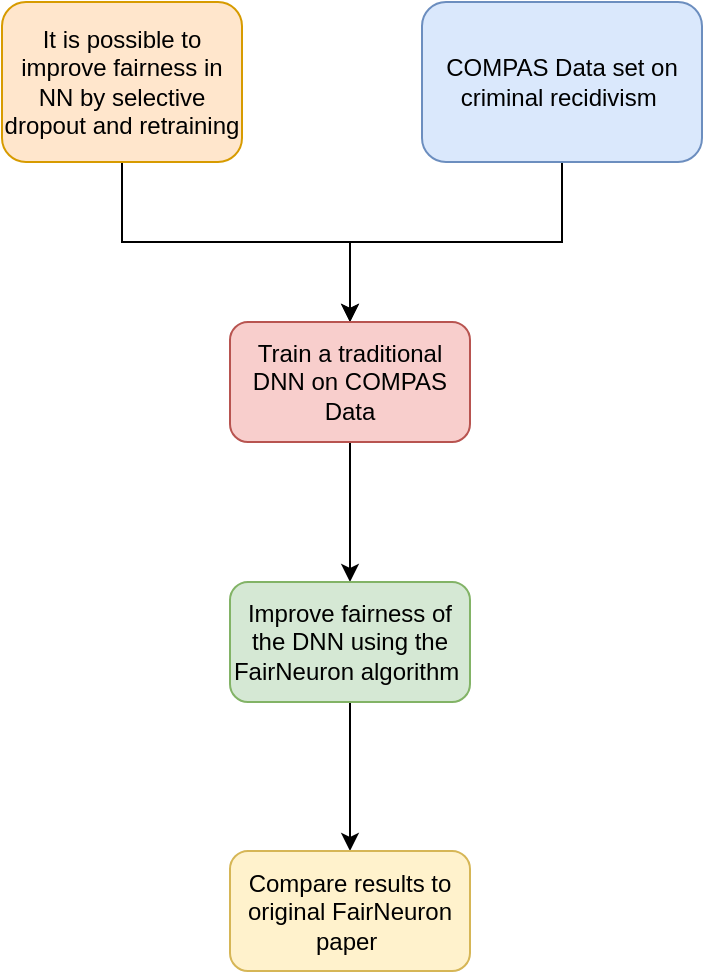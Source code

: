 <mxfile version="21.0.8" type="device"><diagram id="C5RBs43oDa-KdzZeNtuy" name="Page-1"><mxGraphModel dx="1059" dy="584" grid="1" gridSize="10" guides="1" tooltips="1" connect="1" arrows="1" fold="1" page="1" pageScale="1" pageWidth="827" pageHeight="1169" math="0" shadow="0"><root><mxCell id="WIyWlLk6GJQsqaUBKTNV-0"/><mxCell id="WIyWlLk6GJQsqaUBKTNV-1" parent="WIyWlLk6GJQsqaUBKTNV-0"/><mxCell id="jcKhtS8ekzVgrFgZB48z-2" style="edgeStyle=orthogonalEdgeStyle;rounded=0;orthogonalLoop=1;jettySize=auto;html=1;entryX=0.5;entryY=0;entryDx=0;entryDy=0;" edge="1" parent="WIyWlLk6GJQsqaUBKTNV-1" source="WIyWlLk6GJQsqaUBKTNV-3" target="jcKhtS8ekzVgrFgZB48z-1"><mxGeometry relative="1" as="geometry"/></mxCell><mxCell id="WIyWlLk6GJQsqaUBKTNV-3" value="It is possible to improve fairness in NN by selective dropout and retraining" style="rounded=1;whiteSpace=wrap;html=1;fontSize=12;glass=0;strokeWidth=1;shadow=0;fillColor=#ffe6cc;strokeColor=#d79b00;" parent="WIyWlLk6GJQsqaUBKTNV-1" vertex="1"><mxGeometry x="180" y="100" width="120" height="80" as="geometry"/></mxCell><mxCell id="jcKhtS8ekzVgrFgZB48z-3" style="edgeStyle=orthogonalEdgeStyle;rounded=0;orthogonalLoop=1;jettySize=auto;html=1;entryX=0.5;entryY=0;entryDx=0;entryDy=0;" edge="1" parent="WIyWlLk6GJQsqaUBKTNV-1" source="jcKhtS8ekzVgrFgZB48z-0" target="jcKhtS8ekzVgrFgZB48z-1"><mxGeometry relative="1" as="geometry"/></mxCell><mxCell id="jcKhtS8ekzVgrFgZB48z-0" value="COMPAS Data set on criminal recidivism&amp;nbsp;" style="rounded=1;whiteSpace=wrap;html=1;fillColor=#dae8fc;strokeColor=#6c8ebf;" vertex="1" parent="WIyWlLk6GJQsqaUBKTNV-1"><mxGeometry x="390" y="100" width="140" height="80" as="geometry"/></mxCell><mxCell id="jcKhtS8ekzVgrFgZB48z-7" style="edgeStyle=orthogonalEdgeStyle;rounded=0;orthogonalLoop=1;jettySize=auto;html=1;entryX=0.5;entryY=0;entryDx=0;entryDy=0;" edge="1" parent="WIyWlLk6GJQsqaUBKTNV-1" source="jcKhtS8ekzVgrFgZB48z-1" target="jcKhtS8ekzVgrFgZB48z-5"><mxGeometry relative="1" as="geometry"/></mxCell><mxCell id="jcKhtS8ekzVgrFgZB48z-1" value="Train a traditional DNN on COMPAS Data" style="rounded=1;whiteSpace=wrap;html=1;fillColor=#f8cecc;strokeColor=#b85450;" vertex="1" parent="WIyWlLk6GJQsqaUBKTNV-1"><mxGeometry x="294" y="260" width="120" height="60" as="geometry"/></mxCell><mxCell id="jcKhtS8ekzVgrFgZB48z-9" style="edgeStyle=orthogonalEdgeStyle;rounded=0;orthogonalLoop=1;jettySize=auto;html=1;" edge="1" parent="WIyWlLk6GJQsqaUBKTNV-1" source="jcKhtS8ekzVgrFgZB48z-5" target="jcKhtS8ekzVgrFgZB48z-8"><mxGeometry relative="1" as="geometry"/></mxCell><mxCell id="jcKhtS8ekzVgrFgZB48z-5" value="Improve fairness of the DNN using the FairNeuron algorithm&amp;nbsp;" style="rounded=1;whiteSpace=wrap;html=1;fillColor=#d5e8d4;strokeColor=#82b366;" vertex="1" parent="WIyWlLk6GJQsqaUBKTNV-1"><mxGeometry x="294" y="390" width="120" height="60" as="geometry"/></mxCell><mxCell id="jcKhtS8ekzVgrFgZB48z-8" value="Compare results to original FairNeuron paper&amp;nbsp;" style="rounded=1;whiteSpace=wrap;html=1;fillColor=#fff2cc;strokeColor=#d6b656;" vertex="1" parent="WIyWlLk6GJQsqaUBKTNV-1"><mxGeometry x="294" y="524.5" width="120" height="60" as="geometry"/></mxCell></root></mxGraphModel></diagram></mxfile>